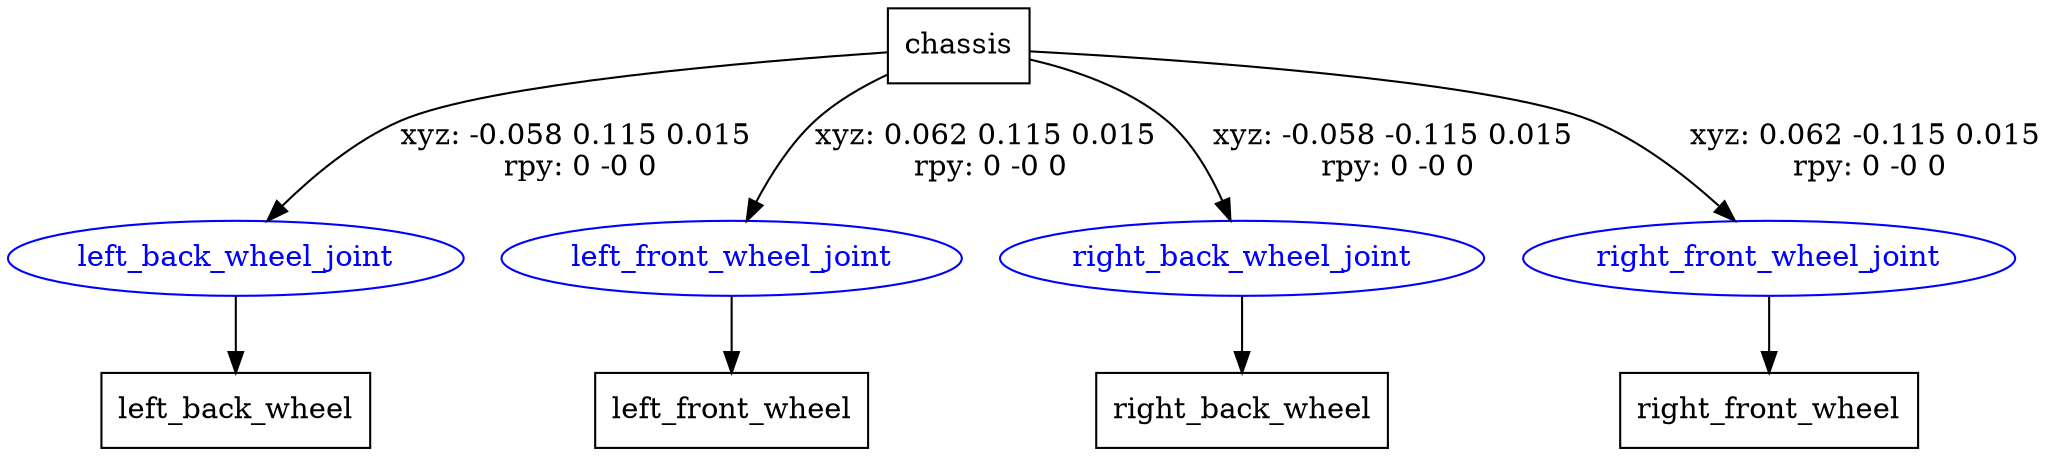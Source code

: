 digraph G {
node [shape=box];
"chassis" [label="chassis"];
"left_back_wheel" [label="left_back_wheel"];
"left_front_wheel" [label="left_front_wheel"];
"right_back_wheel" [label="right_back_wheel"];
"right_front_wheel" [label="right_front_wheel"];
node [shape=ellipse, color=blue, fontcolor=blue];
"chassis" -> "left_back_wheel_joint" [label="xyz: -0.058 0.115 0.015 \nrpy: 0 -0 0"]
"left_back_wheel_joint" -> "left_back_wheel"
"chassis" -> "left_front_wheel_joint" [label="xyz: 0.062 0.115 0.015 \nrpy: 0 -0 0"]
"left_front_wheel_joint" -> "left_front_wheel"
"chassis" -> "right_back_wheel_joint" [label="xyz: -0.058 -0.115 0.015 \nrpy: 0 -0 0"]
"right_back_wheel_joint" -> "right_back_wheel"
"chassis" -> "right_front_wheel_joint" [label="xyz: 0.062 -0.115 0.015 \nrpy: 0 -0 0"]
"right_front_wheel_joint" -> "right_front_wheel"
}
